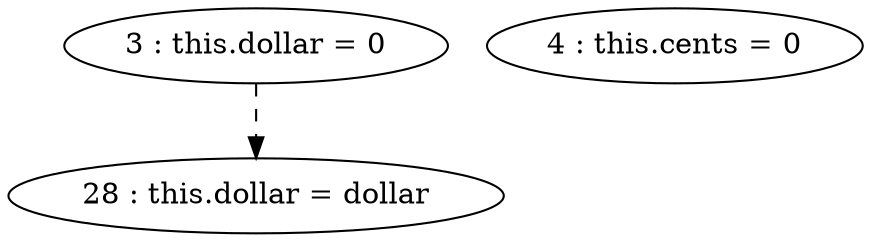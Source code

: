 digraph G {
"3 : this.dollar = 0"
"3 : this.dollar = 0" -> "28 : this.dollar = dollar" [style=dashed]
"4 : this.cents = 0"
"28 : this.dollar = dollar"
}